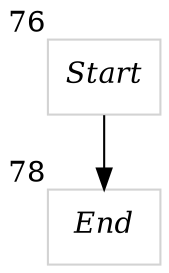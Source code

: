 digraph GPG{
node [shape=box]; 
76[label=<<I>Start</I>>,xlabel="76", color=lightgray, fontcolor=black];
76->78;
78[label=<<I>End</I>>,xlabel="78", color=lightgray, fontcolor=black];
}